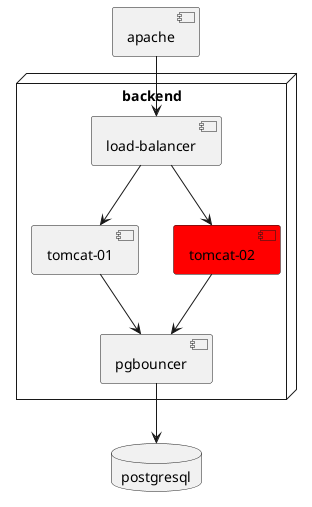 @startuml



node "backend" {
  [load-balancer] 
  [tomcat-01]
  [tomcat-02]
  [pgbouncer]
}







database postgresql {
 
}

[apache] --> [load-balancer]
 [load-balancer] --> [tomcat-01]

 [load-balancer] --> [tomcat-02]
[tomcat-01] --> [pgbouncer]
[tomcat-02] --> [pgbouncer]
[pgbouncer] --> postgresql

[tomcat-02] #Red
@enduml